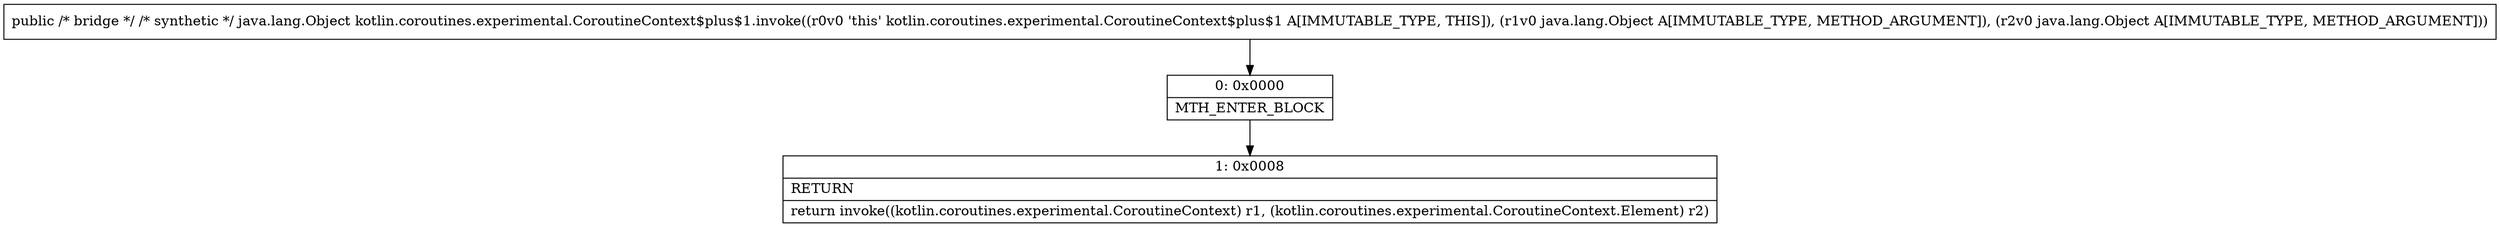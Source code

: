 digraph "CFG forkotlin.coroutines.experimental.CoroutineContext$plus$1.invoke(Ljava\/lang\/Object;Ljava\/lang\/Object;)Ljava\/lang\/Object;" {
Node_0 [shape=record,label="{0\:\ 0x0000|MTH_ENTER_BLOCK\l}"];
Node_1 [shape=record,label="{1\:\ 0x0008|RETURN\l|return invoke((kotlin.coroutines.experimental.CoroutineContext) r1, (kotlin.coroutines.experimental.CoroutineContext.Element) r2)\l}"];
MethodNode[shape=record,label="{public \/* bridge *\/ \/* synthetic *\/ java.lang.Object kotlin.coroutines.experimental.CoroutineContext$plus$1.invoke((r0v0 'this' kotlin.coroutines.experimental.CoroutineContext$plus$1 A[IMMUTABLE_TYPE, THIS]), (r1v0 java.lang.Object A[IMMUTABLE_TYPE, METHOD_ARGUMENT]), (r2v0 java.lang.Object A[IMMUTABLE_TYPE, METHOD_ARGUMENT])) }"];
MethodNode -> Node_0;
Node_0 -> Node_1;
}

